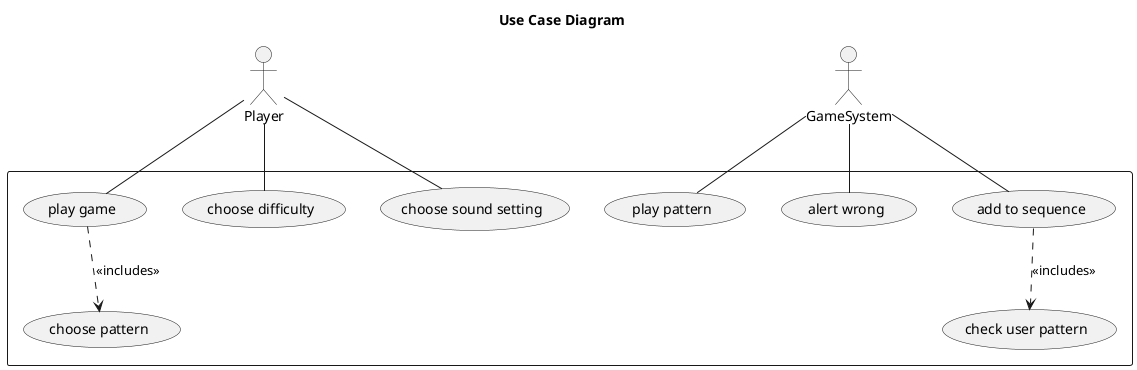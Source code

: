 @startuml
title Use Case Diagram

actor Player
actor GameSystem

rectangle  {
usecase "play game" as UC1
usecase "play pattern" as UC4
usecase "alert wrong" as UC5
usecase "choose difficulty" as UC7
usecase "choose pattern" as UC8
usecase "choose sound setting" as UC9
usecase "check user pattern" as UC10
usecase "add to sequence" as UC11
Player -- UC1
Player -- UC7
Player -- UC9
UC1 ..> UC8 : <<includes>>


GameSystem -- UC4
GameSystem -- UC11
GameSystem -- UC5
UC11 ..> UC10: <<includes>>



}
@enduml
